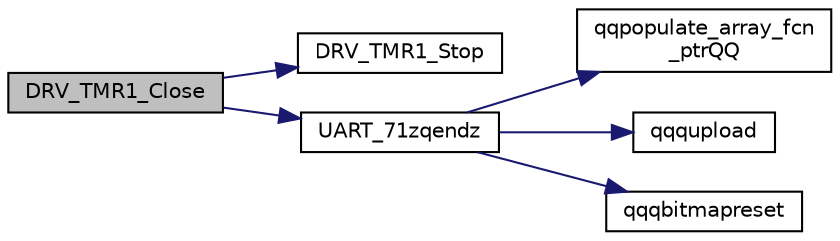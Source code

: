 digraph "DRV_TMR1_Close"
{
  edge [fontname="Helvetica",fontsize="10",labelfontname="Helvetica",labelfontsize="10"];
  node [fontname="Helvetica",fontsize="10",shape=record];
  rankdir="LR";
  Node172 [label="DRV_TMR1_Close",height=0.2,width=0.4,color="black", fillcolor="grey75", style="filled", fontcolor="black"];
  Node172 -> Node173 [color="midnightblue",fontsize="10",style="solid",fontname="Helvetica"];
  Node173 [label="DRV_TMR1_Stop",height=0.2,width=0.4,color="black", fillcolor="white", style="filled",URL="$inszt___u_a_r_t_8c.html#a7e10879e2ae965f7fd3edab17a45df3f"];
  Node172 -> Node174 [color="midnightblue",fontsize="10",style="solid",fontname="Helvetica"];
  Node174 [label="UART_71zqendz",height=0.2,width=0.4,color="black", fillcolor="white", style="filled",URL="$inszt___u_a_r_t_8c.html#a554df8fb4d2ec98c6717da3f7ee9f81d"];
  Node174 -> Node175 [color="midnightblue",fontsize="10",style="solid",fontname="Helvetica"];
  Node175 [label="qqpopulate_array_fcn\l_ptrQQ",height=0.2,width=0.4,color="black", fillcolor="white", style="filled",URL="$inszt___u_a_r_t_8c.html#a4ad6fa1bb94fc1c3ac2dc30925106081"];
  Node174 -> Node176 [color="midnightblue",fontsize="10",style="solid",fontname="Helvetica"];
  Node176 [label="qqqupload",height=0.2,width=0.4,color="black", fillcolor="white", style="filled",URL="$inszt___u_a_r_t_8c.html#a109761d7f84a96b5606e507bace276b5"];
  Node174 -> Node177 [color="midnightblue",fontsize="10",style="solid",fontname="Helvetica"];
  Node177 [label="qqqbitmapreset",height=0.2,width=0.4,color="black", fillcolor="white", style="filled",URL="$inszt___u_a_r_t_8c.html#a5688fceaed93ba591e78ee15ccb0187f"];
}
